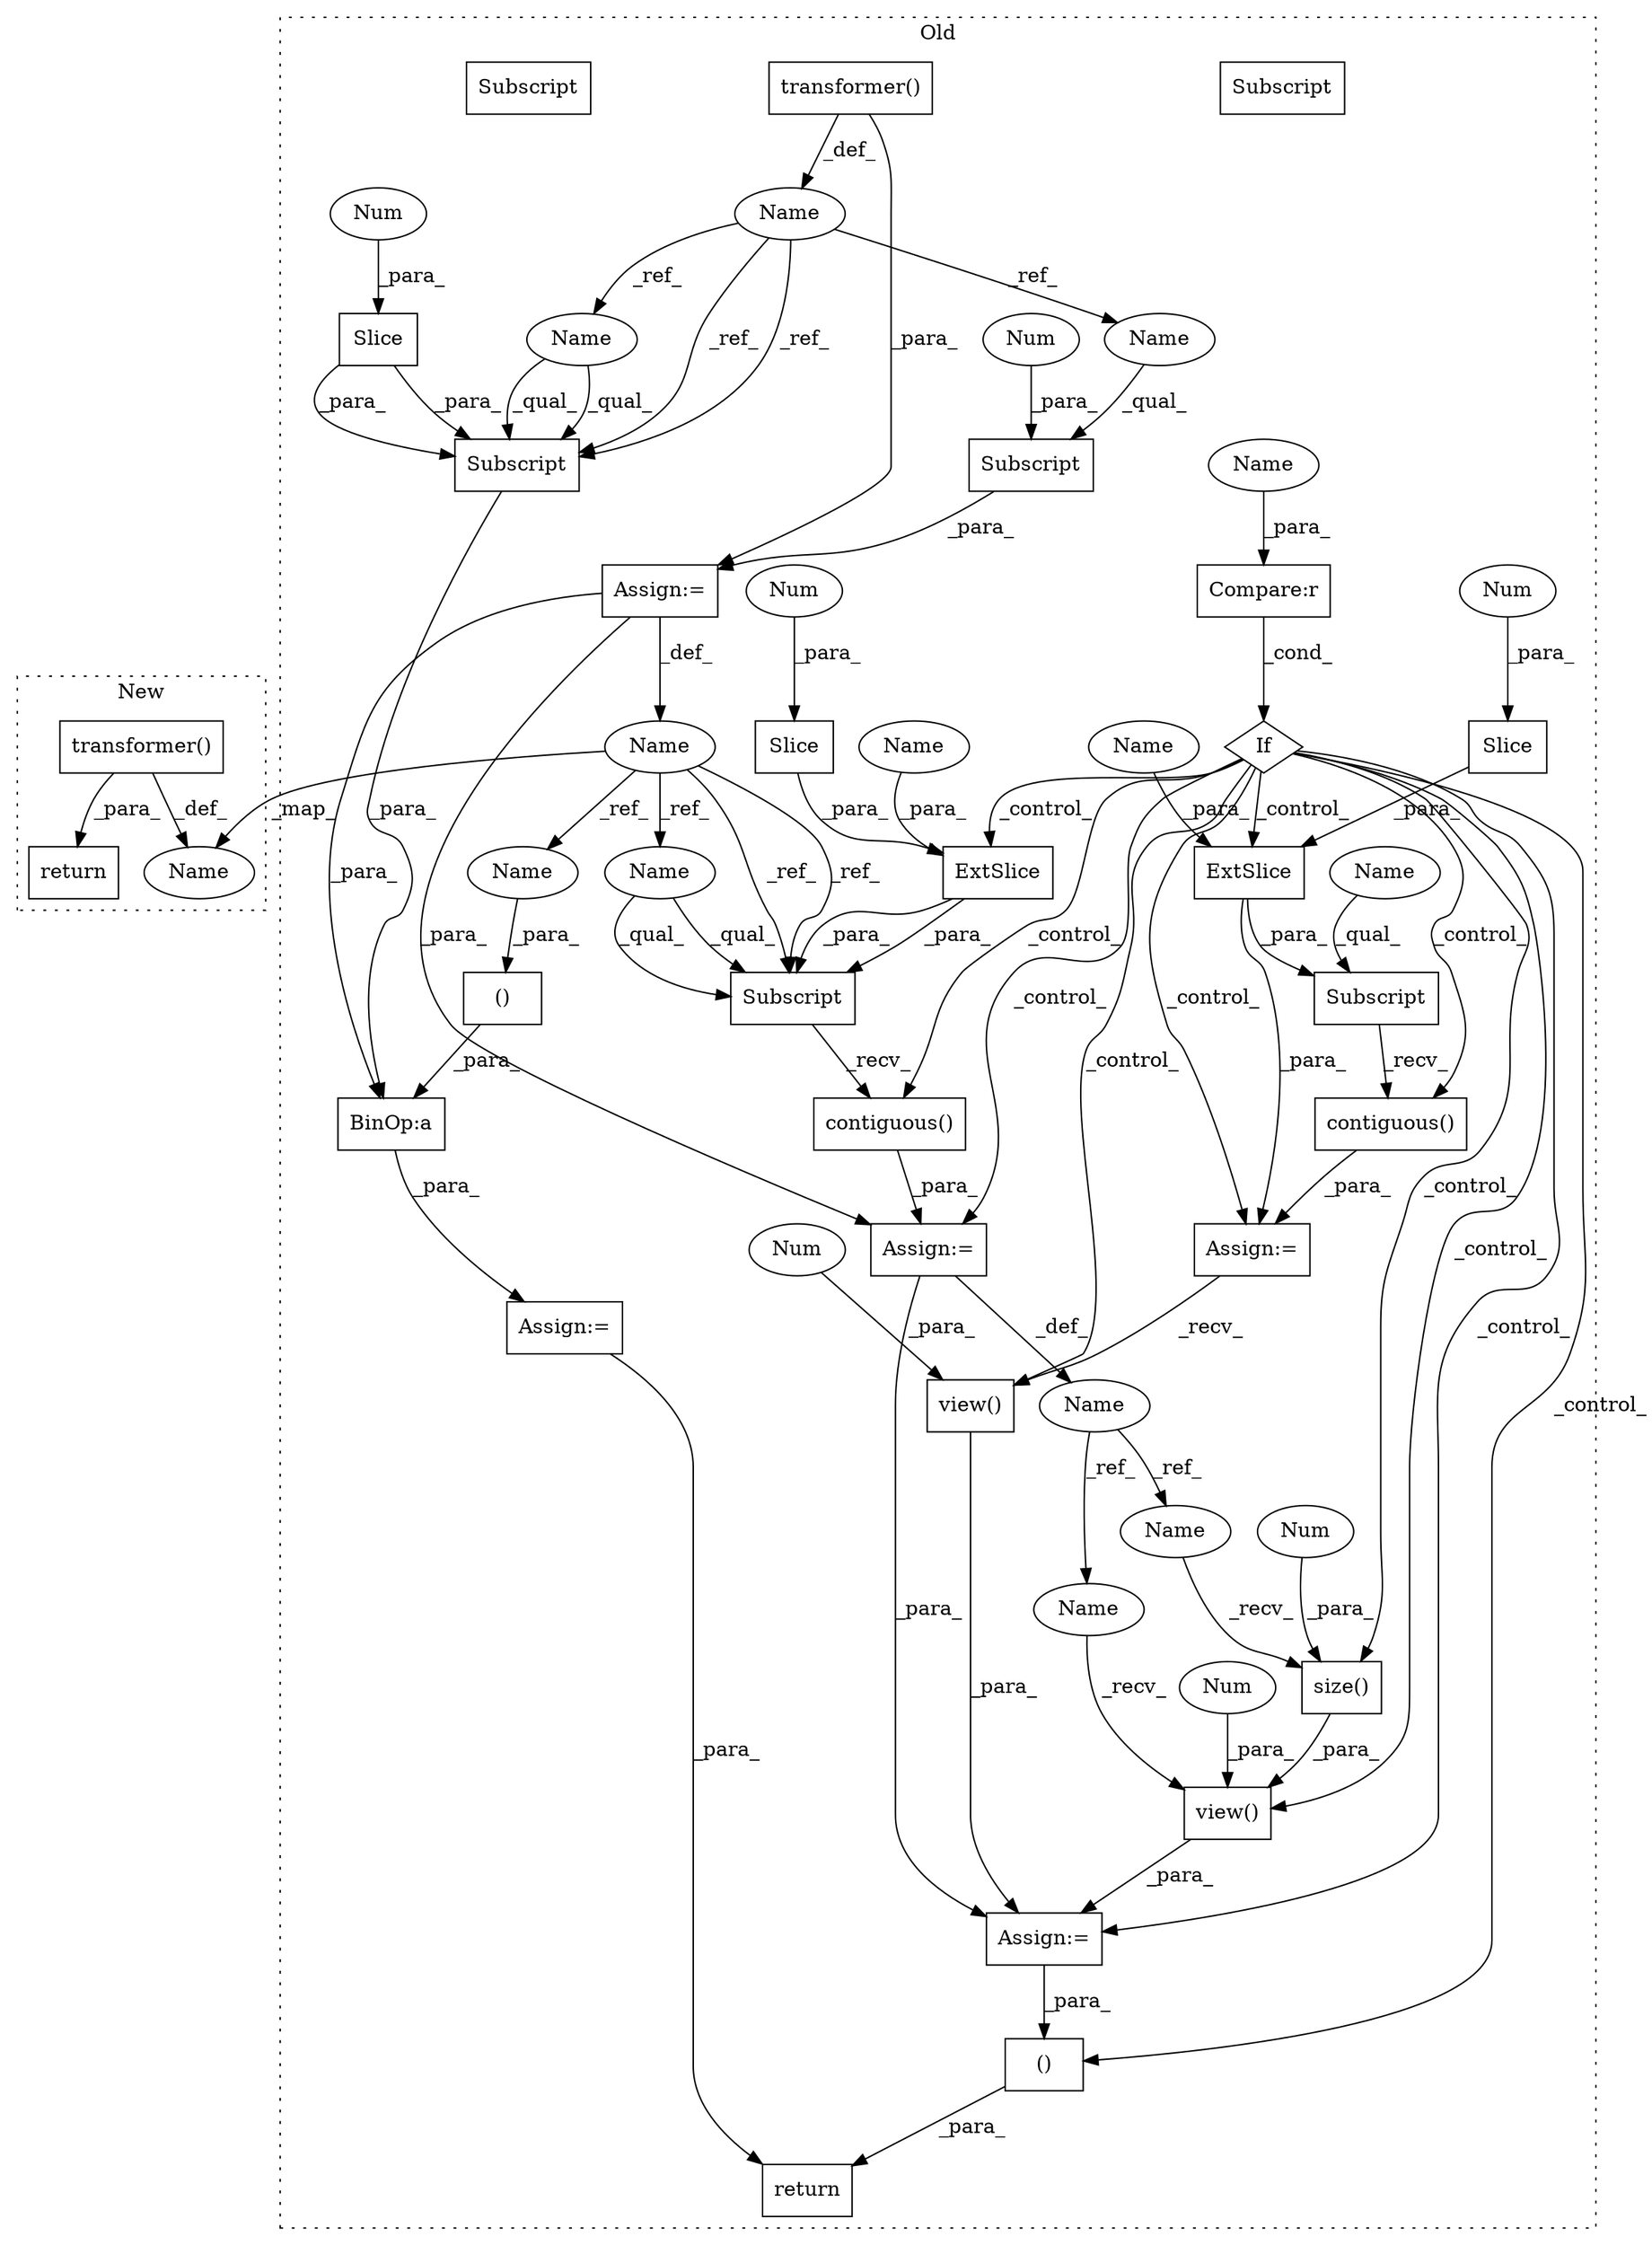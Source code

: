 digraph G {
subgraph cluster0 {
1 [label="ExtSlice" a="85" s="43450" l="6" shape="box"];
3 [label="ExtSlice" a="85" s="43387" l="9" shape="box"];
4 [label="If" a="96" s="43288" l="3" shape="diamond"];
5 [label="()" a="54" s="44002" l="0" shape="box"];
6 [label="Subscript" a="63" s="43387,0" l="22,0" shape="box"];
7 [label="Name" a="87" s="43161" l="9" shape="ellipse"];
9 [label="contiguous()" a="75" s="43387" l="35" shape="box"];
10 [label="()" a="54" s="43251" l="0" shape="box"];
11 [label="BinOp:a" a="82" s="43253" l="3" shape="box"];
12 [label="Subscript" a="63" s="43450,0" l="15,0" shape="box"];
13 [label="transformer()" a="75" s="42510,42595" l="17,357" shape="box"];
14 [label="Subscript" a="63" s="43256,0" l="23,0" shape="box"];
15 [label="contiguous()" a="75" s="43450" l="28" shape="box"];
16 [label="Subscript" a="63" s="42978,0" l="22,0" shape="box"];
17 [label="Num" a="76" s="42998" l="1" shape="ellipse"];
18 [label="Compare:r" a="40" s="43291" l="18" shape="box"];
19 [label="view()" a="75" s="43730,43773" l="18,1" shape="box"];
20 [label="Name" a="87" s="43372" l="12" shape="ellipse"];
21 [label="size()" a="75" s="43752,43772" l="18,1" shape="box"];
22 [label="Num" a="76" s="43748" l="2" shape="ellipse"];
23 [label="Num" a="76" s="43770" l="2" shape="ellipse"];
24 [label="view()" a="75" s="43804,43824" l="18,1" shape="box"];
25 [label="Slice" a="80" s="43402" l="1" shape="box"];
26 [label="Name" a="87" s="42488" l="19" shape="ellipse"];
27 [label="Slice" a="80" s="43462" l="1" shape="box"];
28 [label="Slice" a="80" s="43276" l="2" shape="box"];
29 [label="Num" a="76" s="43403" l="2" shape="ellipse"];
30 [label="Num" a="76" s="43462" l="1" shape="ellipse"];
31 [label="Num" a="76" s="43276" l="1" shape="ellipse"];
32 [label="Num" a="76" s="43822" l="2" shape="ellipse"];
33 [label="Assign:=" a="68" s="43718" l="3" shape="box"];
34 [label="Assign:=" a="68" s="43384" l="3" shape="box"];
35 [label="Assign:=" a="68" s="43238" l="3" shape="box"];
36 [label="Assign:=" a="68" s="43447" l="3" shape="box"];
37 [label="Assign:=" a="68" s="42975" l="3" shape="box"];
39 [label="return" a="93" s="44129" l="7" shape="box"];
40 [label="Name" a="87" s="43752" l="12" shape="ellipse"];
41 [label="Name" a="87" s="43730" l="12" shape="ellipse"];
42 [label="Subscript" a="63" s="43387,0" l="22,0" shape="box"];
43 [label="Name" a="87" s="43387" l="9" shape="ellipse"];
44 [label="Name" a="87" s="43242" l="9" shape="ellipse"];
45 [label="Name" a="87" s="43457" l="3" shape="ellipse"];
46 [label="Name" a="87" s="43397" l="3" shape="ellipse"];
47 [label="Name" a="87" s="42978" l="19" shape="ellipse"];
48 [label="Subscript" a="63" s="43256,0" l="23,0" shape="box"];
49 [label="Name" a="87" s="43256" l="19" shape="ellipse"];
50 [label="Name" a="87" s="43291" l="6" shape="ellipse"];
51 [label="Name" a="87" s="43450" l="6" shape="ellipse"];
label = "Old";
style="dotted";
}
subgraph cluster1 {
2 [label="transformer()" a="75" s="9947,10027" l="17,1" shape="box"];
8 [label="Name" a="87" s="10194" l="9" shape="ellipse"];
38 [label="return" a="93" s="10395" l="7" shape="box"];
label = "New";
style="dotted";
}
1 -> 36 [label="_para_"];
1 -> 12 [label="_para_"];
2 -> 8 [label="_def_"];
2 -> 38 [label="_para_"];
3 -> 42 [label="_para_"];
3 -> 42 [label="_para_"];
4 -> 1 [label="_control_"];
4 -> 9 [label="_control_"];
4 -> 19 [label="_control_"];
4 -> 34 [label="_control_"];
4 -> 36 [label="_control_"];
4 -> 21 [label="_control_"];
4 -> 33 [label="_control_"];
4 -> 5 [label="_control_"];
4 -> 15 [label="_control_"];
4 -> 24 [label="_control_"];
4 -> 3 [label="_control_"];
5 -> 39 [label="_para_"];
7 -> 42 [label="_ref_"];
7 -> 43 [label="_ref_"];
7 -> 8 [label="_map_"];
7 -> 44 [label="_ref_"];
7 -> 42 [label="_ref_"];
9 -> 34 [label="_para_"];
10 -> 11 [label="_para_"];
11 -> 35 [label="_para_"];
12 -> 15 [label="_recv_"];
13 -> 37 [label="_para_"];
13 -> 26 [label="_def_"];
15 -> 36 [label="_para_"];
16 -> 37 [label="_para_"];
17 -> 16 [label="_para_"];
18 -> 4 [label="_cond_"];
19 -> 33 [label="_para_"];
20 -> 41 [label="_ref_"];
20 -> 40 [label="_ref_"];
21 -> 19 [label="_para_"];
22 -> 19 [label="_para_"];
23 -> 21 [label="_para_"];
24 -> 33 [label="_para_"];
25 -> 3 [label="_para_"];
26 -> 49 [label="_ref_"];
26 -> 47 [label="_ref_"];
26 -> 48 [label="_ref_"];
26 -> 48 [label="_ref_"];
27 -> 1 [label="_para_"];
28 -> 48 [label="_para_"];
28 -> 48 [label="_para_"];
29 -> 25 [label="_para_"];
30 -> 27 [label="_para_"];
31 -> 28 [label="_para_"];
32 -> 24 [label="_para_"];
33 -> 5 [label="_para_"];
34 -> 33 [label="_para_"];
34 -> 20 [label="_def_"];
35 -> 39 [label="_para_"];
36 -> 24 [label="_recv_"];
37 -> 7 [label="_def_"];
37 -> 34 [label="_para_"];
37 -> 11 [label="_para_"];
40 -> 21 [label="_recv_"];
41 -> 19 [label="_recv_"];
42 -> 9 [label="_recv_"];
43 -> 42 [label="_qual_"];
43 -> 42 [label="_qual_"];
44 -> 10 [label="_para_"];
45 -> 1 [label="_para_"];
46 -> 3 [label="_para_"];
47 -> 16 [label="_qual_"];
48 -> 11 [label="_para_"];
49 -> 48 [label="_qual_"];
49 -> 48 [label="_qual_"];
50 -> 18 [label="_para_"];
51 -> 12 [label="_qual_"];
}